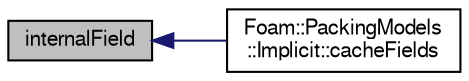 digraph "internalField"
{
  bgcolor="transparent";
  edge [fontname="FreeSans",fontsize="10",labelfontname="FreeSans",labelfontsize="10"];
  node [fontname="FreeSans",fontsize="10",shape=record];
  rankdir="LR";
  Node1 [label="internalField",height=0.2,width=0.4,color="black", fillcolor="grey75", style="filled" fontcolor="black"];
  Node1 -> Node2 [dir="back",color="midnightblue",fontsize="10",style="solid",fontname="FreeSans"];
  Node2 [label="Foam::PackingModels\l::Implicit::cacheFields",height=0.2,width=0.4,color="black",URL="$a01009.html#a6005414ac27ae3e0b5a783ba216c1906",tooltip="Calculate the inter particles stresses. "];
}
